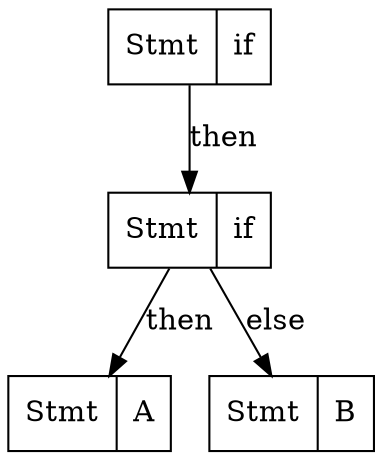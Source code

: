 digraph G {
  node [shape=record];
  stmt1 [label="Stmt|if"]
  stmt2 [label="Stmt|if"]
  stmtA [label="Stmt|A"]
  stmtB [label="Stmt|B"]
  stmt1 -> stmt2 [label="then"]
  stmt2 -> stmtA [label="then"]
  stmt2 -> stmtB [label="else"]
}

